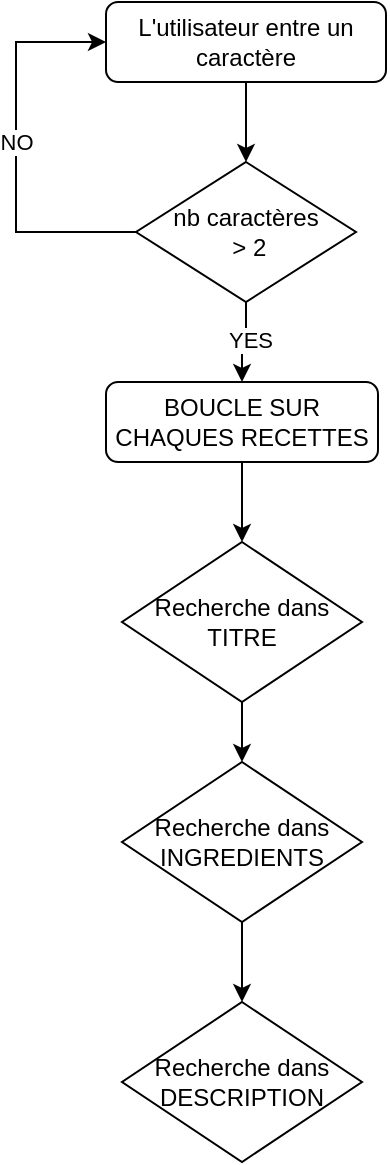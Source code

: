 <mxfile version="22.1.7" type="github">
  <diagram name="Page-1" id="r4HgYfRCgoHrCfJZUgXy">
    <mxGraphModel dx="1217" dy="1093" grid="1" gridSize="10" guides="1" tooltips="1" connect="1" arrows="1" fold="1" page="1" pageScale="1" pageWidth="827" pageHeight="1169" math="0" shadow="0">
      <root>
        <mxCell id="0" />
        <mxCell id="1" parent="0" />
        <mxCell id="L4QYTUJZ_KFNhh87ykTk-15" style="edgeStyle=orthogonalEdgeStyle;rounded=0;orthogonalLoop=1;jettySize=auto;html=1;entryX=0.5;entryY=0;entryDx=0;entryDy=0;" parent="1" source="L4QYTUJZ_KFNhh87ykTk-1" target="L4QYTUJZ_KFNhh87ykTk-2" edge="1">
          <mxGeometry relative="1" as="geometry" />
        </mxCell>
        <mxCell id="L4QYTUJZ_KFNhh87ykTk-1" value="L&#39;utilisateur entre un caractère" style="rounded=1;whiteSpace=wrap;html=1;" parent="1" vertex="1">
          <mxGeometry x="345" y="30" width="140" height="40" as="geometry" />
        </mxCell>
        <mxCell id="L4QYTUJZ_KFNhh87ykTk-3" style="edgeStyle=orthogonalEdgeStyle;rounded=0;orthogonalLoop=1;jettySize=auto;html=1;entryX=0;entryY=0.5;entryDx=0;entryDy=0;" parent="1" source="L4QYTUJZ_KFNhh87ykTk-2" target="L4QYTUJZ_KFNhh87ykTk-1" edge="1">
          <mxGeometry relative="1" as="geometry">
            <mxPoint x="270" y="60" as="targetPoint" />
            <Array as="points">
              <mxPoint x="300" y="145" />
              <mxPoint x="300" y="50" />
            </Array>
          </mxGeometry>
        </mxCell>
        <mxCell id="L4QYTUJZ_KFNhh87ykTk-4" value="NO" style="edgeLabel;html=1;align=center;verticalAlign=middle;resizable=0;points=[];" parent="L4QYTUJZ_KFNhh87ykTk-3" vertex="1" connectable="0">
          <mxGeometry x="0.05" relative="1" as="geometry">
            <mxPoint as="offset" />
          </mxGeometry>
        </mxCell>
        <mxCell id="L4QYTUJZ_KFNhh87ykTk-7" style="edgeStyle=orthogonalEdgeStyle;rounded=0;orthogonalLoop=1;jettySize=auto;html=1;entryX=0.5;entryY=0;entryDx=0;entryDy=0;" parent="1" source="L4QYTUJZ_KFNhh87ykTk-2" target="L4QYTUJZ_KFNhh87ykTk-6" edge="1">
          <mxGeometry relative="1" as="geometry" />
        </mxCell>
        <mxCell id="L4QYTUJZ_KFNhh87ykTk-8" value="YES" style="edgeLabel;html=1;align=center;verticalAlign=middle;resizable=0;points=[];" parent="L4QYTUJZ_KFNhh87ykTk-7" vertex="1" connectable="0">
          <mxGeometry x="-0.086" y="2" relative="1" as="geometry">
            <mxPoint as="offset" />
          </mxGeometry>
        </mxCell>
        <mxCell id="L4QYTUJZ_KFNhh87ykTk-2" value="nb caractères&lt;br&gt;&amp;nbsp;&amp;gt; 2" style="rhombus;whiteSpace=wrap;html=1;" parent="1" vertex="1">
          <mxGeometry x="360" y="110" width="110" height="70" as="geometry" />
        </mxCell>
        <mxCell id="L4QYTUJZ_KFNhh87ykTk-5" style="edgeStyle=orthogonalEdgeStyle;rounded=0;orthogonalLoop=1;jettySize=auto;html=1;exitX=0.5;exitY=1;exitDx=0;exitDy=0;" parent="1" source="L4QYTUJZ_KFNhh87ykTk-2" target="L4QYTUJZ_KFNhh87ykTk-2" edge="1">
          <mxGeometry relative="1" as="geometry" />
        </mxCell>
        <mxCell id="1atgcBUKrtSfy6TpUmoW-4" style="edgeStyle=orthogonalEdgeStyle;rounded=0;orthogonalLoop=1;jettySize=auto;html=1;entryX=0.5;entryY=0;entryDx=0;entryDy=0;" edge="1" parent="1" source="L4QYTUJZ_KFNhh87ykTk-6" target="1atgcBUKrtSfy6TpUmoW-3">
          <mxGeometry relative="1" as="geometry" />
        </mxCell>
        <mxCell id="L4QYTUJZ_KFNhh87ykTk-6" value="BOUCLE SUR CHAQUES RECETTES" style="rounded=1;whiteSpace=wrap;html=1;" parent="1" vertex="1">
          <mxGeometry x="345" y="220" width="136" height="40" as="geometry" />
        </mxCell>
        <mxCell id="1atgcBUKrtSfy6TpUmoW-6" style="edgeStyle=orthogonalEdgeStyle;rounded=0;orthogonalLoop=1;jettySize=auto;html=1;entryX=0.5;entryY=0;entryDx=0;entryDy=0;" edge="1" parent="1" source="1atgcBUKrtSfy6TpUmoW-3" target="1atgcBUKrtSfy6TpUmoW-5">
          <mxGeometry relative="1" as="geometry" />
        </mxCell>
        <mxCell id="1atgcBUKrtSfy6TpUmoW-3" value="Recherche dans TITRE" style="rhombus;whiteSpace=wrap;html=1;" vertex="1" parent="1">
          <mxGeometry x="353" y="300" width="120" height="80" as="geometry" />
        </mxCell>
        <mxCell id="1atgcBUKrtSfy6TpUmoW-8" style="edgeStyle=orthogonalEdgeStyle;rounded=0;orthogonalLoop=1;jettySize=auto;html=1;entryX=0.5;entryY=0;entryDx=0;entryDy=0;" edge="1" parent="1" source="1atgcBUKrtSfy6TpUmoW-5" target="1atgcBUKrtSfy6TpUmoW-7">
          <mxGeometry relative="1" as="geometry" />
        </mxCell>
        <mxCell id="1atgcBUKrtSfy6TpUmoW-5" value="Recherche dans INGREDIENTS" style="rhombus;whiteSpace=wrap;html=1;" vertex="1" parent="1">
          <mxGeometry x="353" y="410" width="120" height="80" as="geometry" />
        </mxCell>
        <mxCell id="1atgcBUKrtSfy6TpUmoW-7" value="Recherche dans DESCRIPTION" style="rhombus;whiteSpace=wrap;html=1;" vertex="1" parent="1">
          <mxGeometry x="353" y="530" width="120" height="80" as="geometry" />
        </mxCell>
      </root>
    </mxGraphModel>
  </diagram>
</mxfile>
